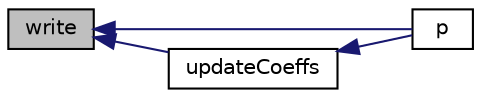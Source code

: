 digraph "write"
{
  bgcolor="transparent";
  edge [fontname="Helvetica",fontsize="10",labelfontname="Helvetica",labelfontsize="10"];
  node [fontname="Helvetica",fontsize="10",shape=record];
  rankdir="LR";
  Node98 [label="write",height=0.2,width=0.4,color="black", fillcolor="grey75", style="filled", fontcolor="black"];
  Node98 -> Node99 [dir="back",color="midnightblue",fontsize="10",style="solid",fontname="Helvetica"];
  Node99 [label="p",height=0.2,width=0.4,color="black",URL="$a31913.html#a1a2d6114a64a29c1804685c69cb2f546",tooltip="Return reference to the alphaFixed pressure to allow adjustment. "];
  Node98 -> Node100 [dir="back",color="midnightblue",fontsize="10",style="solid",fontname="Helvetica"];
  Node100 [label="updateCoeffs",height=0.2,width=0.4,color="black",URL="$a31913.html#a7e24eafac629d3733181cd942d4c902f",tooltip="Update the coefficients associated with the patch field. "];
  Node100 -> Node99 [dir="back",color="midnightblue",fontsize="10",style="solid",fontname="Helvetica"];
}
